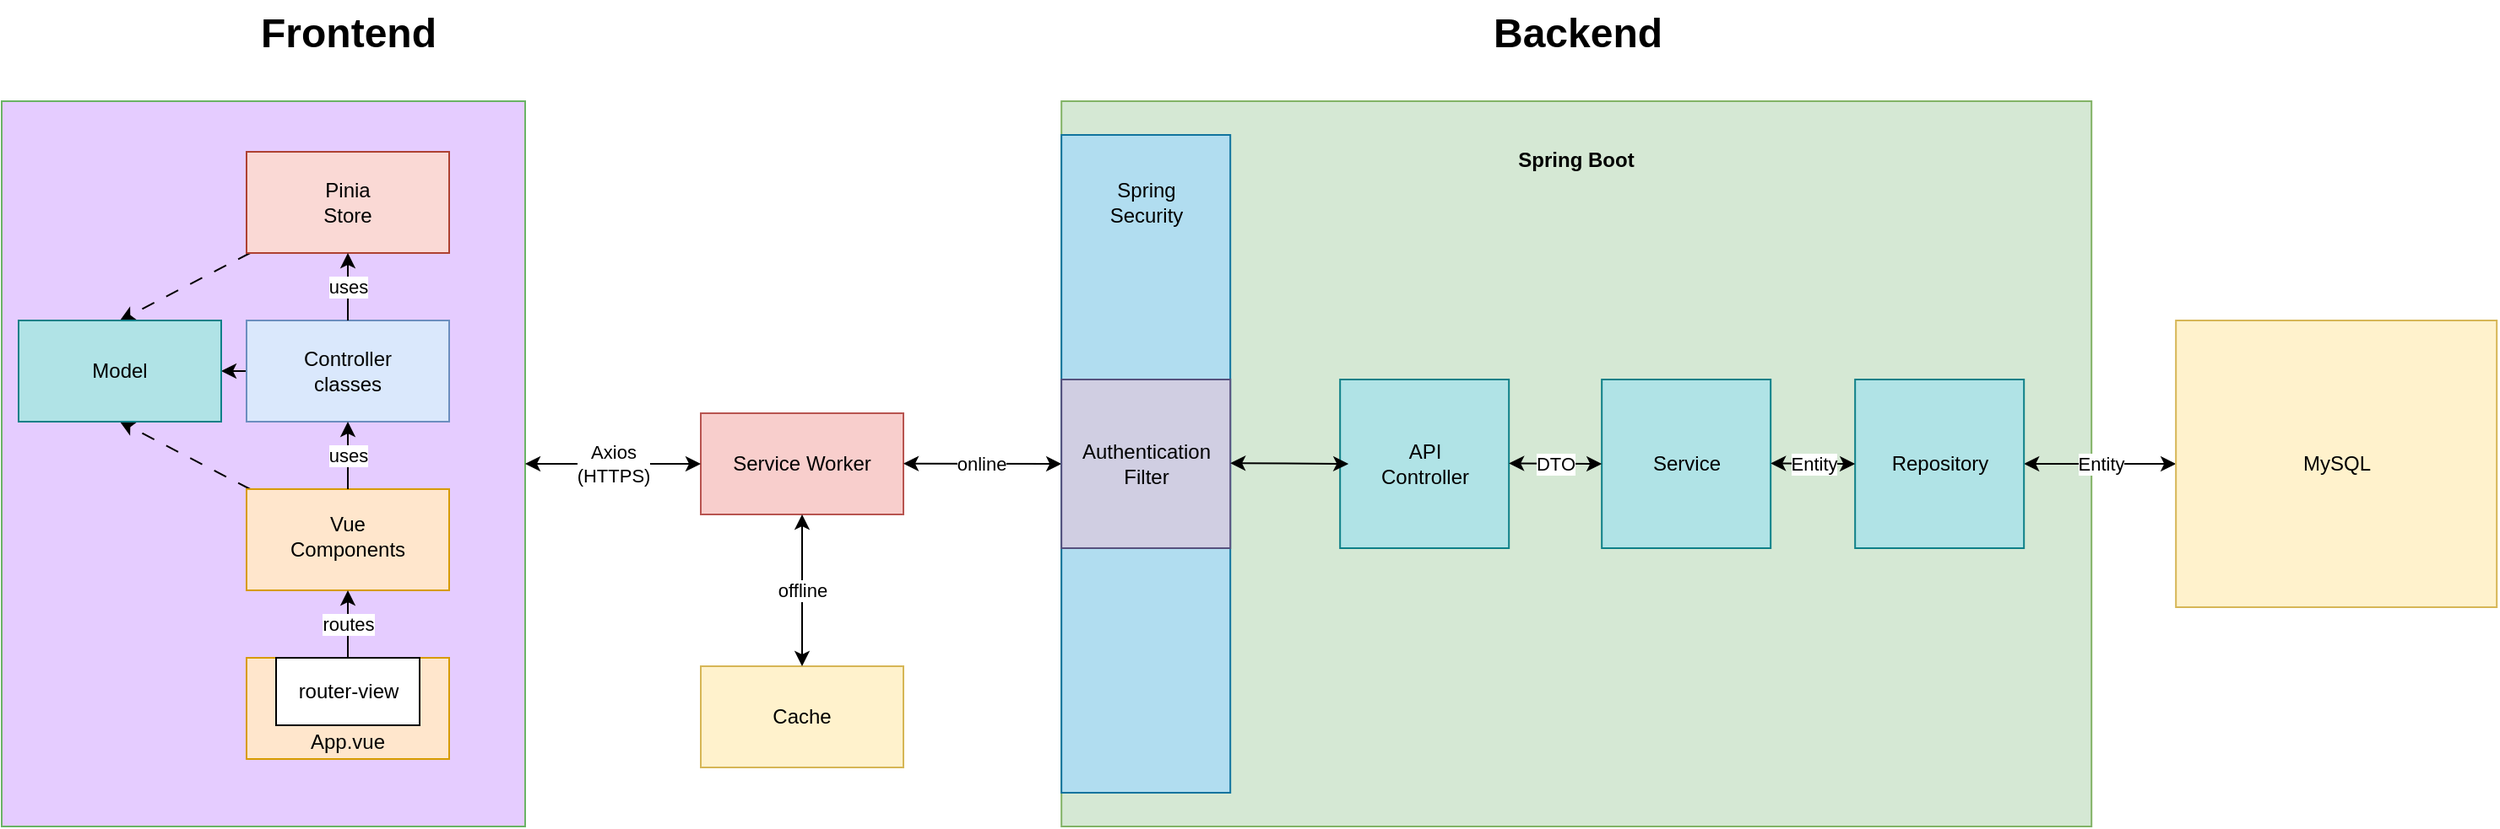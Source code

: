 <mxfile version="20.8.5" type="device"><diagram id="NZyjT9SwECnaKpOQKgwE" name="Seite-1"><mxGraphModel dx="1793" dy="995" grid="1" gridSize="10" guides="1" tooltips="1" connect="1" arrows="1" fold="1" page="1" pageScale="1" pageWidth="827" pageHeight="1169" math="0" shadow="0"><root><mxCell id="0"/><mxCell id="1" parent="0"/><mxCell id="Xv0Fjq3ZAIRhX5ZnIrpA-38" value="" style="rounded=0;whiteSpace=wrap;html=1;comic=0;strokeColor=#82b366;fillColor=#d5e8d4;" vertex="1" parent="1"><mxGeometry x="627.59" y="210" width="610" height="430" as="geometry"/></mxCell><mxCell id="Xv0Fjq3ZAIRhX5ZnIrpA-2" value="" style="rounded=0;whiteSpace=wrap;html=1;fillColor=#E5CCFF;strokeColor=#6ab365;comic=0;" vertex="1" parent="1"><mxGeometry y="210" width="310" height="430" as="geometry"/></mxCell><mxCell id="Xv0Fjq3ZAIRhX5ZnIrpA-3" value="Frontend" style="text;strokeColor=none;fillColor=none;html=1;fontSize=24;fontStyle=1;verticalAlign=middle;align=center;" vertex="1" parent="1"><mxGeometry x="155" y="150" width="100" height="40" as="geometry"/></mxCell><mxCell id="Xv0Fjq3ZAIRhX5ZnIrpA-4" value="" style="rounded=0;whiteSpace=wrap;html=1;fillColor=#ffe6cc;strokeColor=#d79b00;" vertex="1" parent="1"><mxGeometry x="145" y="540" width="120" height="60" as="geometry"/></mxCell><mxCell id="Xv0Fjq3ZAIRhX5ZnIrpA-5" value="App.vue" style="text;html=1;strokeColor=none;fillColor=none;align=center;verticalAlign=middle;whiteSpace=wrap;rounded=0;" vertex="1" parent="1"><mxGeometry x="175" y="575" width="60" height="30" as="geometry"/></mxCell><mxCell id="Xv0Fjq3ZAIRhX5ZnIrpA-6" value="" style="rounded=0;whiteSpace=wrap;html=1;" vertex="1" parent="1"><mxGeometry x="162.5" y="540" width="85" height="40" as="geometry"/></mxCell><mxCell id="Xv0Fjq3ZAIRhX5ZnIrpA-7" value="router-view" style="text;html=1;strokeColor=none;fillColor=none;align=center;verticalAlign=middle;whiteSpace=wrap;rounded=0;" vertex="1" parent="1"><mxGeometry x="172.5" y="545" width="65" height="30" as="geometry"/></mxCell><mxCell id="Xv0Fjq3ZAIRhX5ZnIrpA-49" style="rounded=0;orthogonalLoop=1;jettySize=auto;html=1;entryX=0.5;entryY=1;entryDx=0;entryDy=0;startArrow=none;startFill=0;dashed=1;dashPattern=8 8;" edge="1" parent="1" source="Xv0Fjq3ZAIRhX5ZnIrpA-8" target="Xv0Fjq3ZAIRhX5ZnIrpA-48"><mxGeometry relative="1" as="geometry"/></mxCell><mxCell id="Xv0Fjq3ZAIRhX5ZnIrpA-8" value="" style="rounded=0;whiteSpace=wrap;html=1;fillColor=#ffe6cc;strokeColor=#d79b00;" vertex="1" parent="1"><mxGeometry x="145" y="440" width="120" height="60" as="geometry"/></mxCell><mxCell id="Xv0Fjq3ZAIRhX5ZnIrpA-10" value="Vue&lt;br&gt;Components" style="text;html=1;strokeColor=none;fillColor=none;align=center;verticalAlign=middle;whiteSpace=wrap;rounded=0;" vertex="1" parent="1"><mxGeometry x="175" y="450" width="60" height="35" as="geometry"/></mxCell><mxCell id="Xv0Fjq3ZAIRhX5ZnIrpA-11" value="" style="endArrow=classic;html=1;rounded=0;exitX=0.5;exitY=0;exitDx=0;exitDy=0;" edge="1" parent="1" source="Xv0Fjq3ZAIRhX5ZnIrpA-6" target="Xv0Fjq3ZAIRhX5ZnIrpA-8"><mxGeometry relative="1" as="geometry"><mxPoint x="200" y="540" as="sourcePoint"/><mxPoint x="300" y="540" as="targetPoint"/></mxGeometry></mxCell><mxCell id="Xv0Fjq3ZAIRhX5ZnIrpA-12" value="routes" style="edgeLabel;resizable=0;html=1;align=center;verticalAlign=middle;" connectable="0" vertex="1" parent="Xv0Fjq3ZAIRhX5ZnIrpA-11"><mxGeometry relative="1" as="geometry"/></mxCell><mxCell id="Xv0Fjq3ZAIRhX5ZnIrpA-50" style="edgeStyle=none;rounded=0;orthogonalLoop=1;jettySize=auto;html=1;entryX=0.5;entryY=0;entryDx=0;entryDy=0;startArrow=none;startFill=0;dashed=1;dashPattern=8 8;" edge="1" parent="1" source="Xv0Fjq3ZAIRhX5ZnIrpA-13" target="Xv0Fjq3ZAIRhX5ZnIrpA-48"><mxGeometry relative="1" as="geometry"/></mxCell><mxCell id="Xv0Fjq3ZAIRhX5ZnIrpA-13" value="Pinia&lt;br&gt;Store" style="rounded=0;whiteSpace=wrap;html=1;fillColor=#fad9d5;strokeColor=#ae4132;" vertex="1" parent="1"><mxGeometry x="145" y="240" width="120" height="60" as="geometry"/></mxCell><mxCell id="Xv0Fjq3ZAIRhX5ZnIrpA-51" style="edgeStyle=none;rounded=0;orthogonalLoop=1;jettySize=auto;html=1;startArrow=none;startFill=0;dashed=1;dashPattern=8 8;" edge="1" parent="1" source="Xv0Fjq3ZAIRhX5ZnIrpA-14" target="Xv0Fjq3ZAIRhX5ZnIrpA-48"><mxGeometry relative="1" as="geometry"/></mxCell><mxCell id="Xv0Fjq3ZAIRhX5ZnIrpA-14" value="Controller&lt;br&gt;classes" style="rounded=0;whiteSpace=wrap;html=1;fillColor=#dae8fc;strokeColor=#6c8ebf;" vertex="1" parent="1"><mxGeometry x="145" y="340" width="120" height="60" as="geometry"/></mxCell><mxCell id="Xv0Fjq3ZAIRhX5ZnIrpA-15" value="" style="endArrow=classic;html=1;rounded=0;exitX=0.5;exitY=0;exitDx=0;exitDy=0;" edge="1" parent="1" source="Xv0Fjq3ZAIRhX5ZnIrpA-8" target="Xv0Fjq3ZAIRhX5ZnIrpA-14"><mxGeometry relative="1" as="geometry"><mxPoint x="200" y="440" as="sourcePoint"/><mxPoint x="300" y="440" as="targetPoint"/></mxGeometry></mxCell><mxCell id="Xv0Fjq3ZAIRhX5ZnIrpA-16" value="uses" style="edgeLabel;resizable=0;html=1;align=center;verticalAlign=middle;" connectable="0" vertex="1" parent="Xv0Fjq3ZAIRhX5ZnIrpA-15"><mxGeometry relative="1" as="geometry"/></mxCell><mxCell id="Xv0Fjq3ZAIRhX5ZnIrpA-18" value="" style="endArrow=classic;html=1;rounded=0;entryX=0.5;entryY=1;entryDx=0;entryDy=0;" edge="1" parent="1" source="Xv0Fjq3ZAIRhX5ZnIrpA-14" target="Xv0Fjq3ZAIRhX5ZnIrpA-13"><mxGeometry relative="1" as="geometry"><mxPoint x="205" y="240" as="sourcePoint"/><mxPoint x="205" y="240" as="targetPoint"/></mxGeometry></mxCell><mxCell id="Xv0Fjq3ZAIRhX5ZnIrpA-19" value="uses" style="edgeLabel;resizable=0;html=1;align=center;verticalAlign=middle;" connectable="0" vertex="1" parent="Xv0Fjq3ZAIRhX5ZnIrpA-18"><mxGeometry relative="1" as="geometry"/></mxCell><mxCell id="Xv0Fjq3ZAIRhX5ZnIrpA-20" value="Service Worker" style="rounded=0;whiteSpace=wrap;html=1;fillColor=#f8cecc;strokeColor=#b85450;" vertex="1" parent="1"><mxGeometry x="414" y="395" width="120" height="60" as="geometry"/></mxCell><mxCell id="Xv0Fjq3ZAIRhX5ZnIrpA-22" value="" style="endArrow=classic;html=1;rounded=0;exitX=1;exitY=0.5;exitDx=0;exitDy=0;entryX=0;entryY=0.5;entryDx=0;entryDy=0;startArrow=classic;startFill=1;" edge="1" parent="1" source="Xv0Fjq3ZAIRhX5ZnIrpA-2" target="Xv0Fjq3ZAIRhX5ZnIrpA-20"><mxGeometry relative="1" as="geometry"><mxPoint x="310" y="430" as="sourcePoint"/><mxPoint x="410" y="430" as="targetPoint"/></mxGeometry></mxCell><mxCell id="Xv0Fjq3ZAIRhX5ZnIrpA-23" value="Axios&lt;br&gt;(HTTPS)" style="edgeLabel;resizable=0;html=1;align=center;verticalAlign=middle;" connectable="0" vertex="1" parent="Xv0Fjq3ZAIRhX5ZnIrpA-22"><mxGeometry relative="1" as="geometry"/></mxCell><mxCell id="Xv0Fjq3ZAIRhX5ZnIrpA-28" value="" style="endArrow=classic;html=1;rounded=0;entryX=0;entryY=0.5;entryDx=0;entryDy=0;startArrow=classic;startFill=1;" edge="1" parent="1" target="Xv0Fjq3ZAIRhX5ZnIrpA-36"><mxGeometry relative="1" as="geometry"><mxPoint x="534" y="424.83" as="sourcePoint"/><mxPoint x="650" y="425" as="targetPoint"/></mxGeometry></mxCell><mxCell id="Xv0Fjq3ZAIRhX5ZnIrpA-29" value="online" style="edgeLabel;resizable=0;html=1;align=center;verticalAlign=middle;" connectable="0" vertex="1" parent="Xv0Fjq3ZAIRhX5ZnIrpA-28"><mxGeometry relative="1" as="geometry"><mxPoint x="-1" as="offset"/></mxGeometry></mxCell><mxCell id="Xv0Fjq3ZAIRhX5ZnIrpA-31" value="Cache" style="rounded=0;whiteSpace=wrap;html=1;fillColor=#fff2cc;strokeColor=#d6b656;" vertex="1" parent="1"><mxGeometry x="414" y="545" width="120" height="60" as="geometry"/></mxCell><mxCell id="Xv0Fjq3ZAIRhX5ZnIrpA-32" value="" style="endArrow=classic;html=1;rounded=0;entryX=0.5;entryY=0;entryDx=0;entryDy=0;startArrow=classic;startFill=1;exitX=0.5;exitY=1;exitDx=0;exitDy=0;" edge="1" parent="1" source="Xv0Fjq3ZAIRhX5ZnIrpA-20" target="Xv0Fjq3ZAIRhX5ZnIrpA-31"><mxGeometry relative="1" as="geometry"><mxPoint x="470" y="455.0" as="sourcePoint"/><mxPoint x="586" y="455.17" as="targetPoint"/></mxGeometry></mxCell><mxCell id="Xv0Fjq3ZAIRhX5ZnIrpA-33" value="offline" style="edgeLabel;resizable=0;html=1;align=center;verticalAlign=middle;" connectable="0" vertex="1" parent="Xv0Fjq3ZAIRhX5ZnIrpA-32"><mxGeometry relative="1" as="geometry"/></mxCell><mxCell id="Xv0Fjq3ZAIRhX5ZnIrpA-34" value="&lt;b&gt;Spring Boot&lt;/b&gt;" style="text;html=1;strokeColor=none;fillColor=none;align=center;verticalAlign=middle;whiteSpace=wrap;rounded=0;" vertex="1" parent="1"><mxGeometry x="870.09" y="230" width="125" height="30" as="geometry"/></mxCell><mxCell id="Xv0Fjq3ZAIRhX5ZnIrpA-35" value="" style="rounded=0;whiteSpace=wrap;html=1;strokeColor=#10739e;fillColor=#b1ddf0;" vertex="1" parent="1"><mxGeometry x="627.59" y="230" width="100" height="390" as="geometry"/></mxCell><mxCell id="Xv0Fjq3ZAIRhX5ZnIrpA-36" value="Authentication&lt;br&gt;Filter" style="whiteSpace=wrap;html=1;aspect=fixed;strokeColor=#56517e;fillColor=#d0cee2;" vertex="1" parent="1"><mxGeometry x="627.59" y="375" width="100" height="100" as="geometry"/></mxCell><mxCell id="Xv0Fjq3ZAIRhX5ZnIrpA-37" value="Backend" style="text;strokeColor=none;fillColor=none;html=1;fontSize=24;fontStyle=1;verticalAlign=middle;align=center;" vertex="1" parent="1"><mxGeometry x="882.59" y="150" width="100" height="40" as="geometry"/></mxCell><mxCell id="Xv0Fjq3ZAIRhX5ZnIrpA-39" value="API&lt;br&gt;Controller" style="whiteSpace=wrap;html=1;aspect=fixed;strokeColor=#0e8088;fillColor=#b0e3e6;" vertex="1" parent="1"><mxGeometry x="792.59" y="375" width="100" height="100" as="geometry"/></mxCell><mxCell id="Xv0Fjq3ZAIRhX5ZnIrpA-40" value="Service" style="whiteSpace=wrap;html=1;aspect=fixed;strokeColor=#0e8088;fillColor=#b0e3e6;" vertex="1" parent="1"><mxGeometry x="947.59" y="375" width="100" height="100" as="geometry"/></mxCell><mxCell id="Xv0Fjq3ZAIRhX5ZnIrpA-53" value="Entity" style="edgeStyle=none;rounded=0;orthogonalLoop=1;jettySize=auto;html=1;startArrow=classic;startFill=1;" edge="1" parent="1" source="Xv0Fjq3ZAIRhX5ZnIrpA-41" target="Xv0Fjq3ZAIRhX5ZnIrpA-52"><mxGeometry relative="1" as="geometry"/></mxCell><mxCell id="Xv0Fjq3ZAIRhX5ZnIrpA-41" value="Repository" style="whiteSpace=wrap;html=1;aspect=fixed;strokeColor=#0e8088;fillColor=#b0e3e6;" vertex="1" parent="1"><mxGeometry x="1097.59" y="375" width="100" height="100" as="geometry"/></mxCell><mxCell id="Xv0Fjq3ZAIRhX5ZnIrpA-42" value="" style="endArrow=classic;html=1;rounded=0;startArrow=classic;startFill=1;" edge="1" parent="1"><mxGeometry relative="1" as="geometry"><mxPoint x="727.59" y="424.58" as="sourcePoint"/><mxPoint x="797.59" y="425" as="targetPoint"/></mxGeometry></mxCell><mxCell id="Xv0Fjq3ZAIRhX5ZnIrpA-44" value="" style="endArrow=classic;html=1;rounded=0;startArrow=classic;startFill=1;" edge="1" parent="1"><mxGeometry relative="1" as="geometry"><mxPoint x="892.59" y="424.71" as="sourcePoint"/><mxPoint x="947.59" y="425" as="targetPoint"/></mxGeometry></mxCell><mxCell id="Xv0Fjq3ZAIRhX5ZnIrpA-45" value="DTO" style="edgeLabel;resizable=0;html=1;align=center;verticalAlign=middle;" connectable="0" vertex="1" parent="Xv0Fjq3ZAIRhX5ZnIrpA-44"><mxGeometry relative="1" as="geometry"/></mxCell><mxCell id="Xv0Fjq3ZAIRhX5ZnIrpA-46" value="" style="endArrow=classic;html=1;rounded=0;startArrow=classic;startFill=1;" edge="1" parent="1"><mxGeometry relative="1" as="geometry"><mxPoint x="1047.59" y="424.71" as="sourcePoint"/><mxPoint x="1097.59" y="425" as="targetPoint"/></mxGeometry></mxCell><mxCell id="Xv0Fjq3ZAIRhX5ZnIrpA-47" value="Entity" style="edgeLabel;resizable=0;html=1;align=center;verticalAlign=middle;" connectable="0" vertex="1" parent="Xv0Fjq3ZAIRhX5ZnIrpA-46"><mxGeometry relative="1" as="geometry"/></mxCell><mxCell id="Xv0Fjq3ZAIRhX5ZnIrpA-48" value="Model" style="rounded=0;whiteSpace=wrap;html=1;fillColor=#b0e3e6;strokeColor=#0e8088;" vertex="1" parent="1"><mxGeometry x="10" y="340" width="120" height="60" as="geometry"/></mxCell><mxCell id="Xv0Fjq3ZAIRhX5ZnIrpA-52" value="MySQL" style="rounded=0;whiteSpace=wrap;html=1;comic=0;strokeColor=#d6b656;fillColor=#fff2cc;" vertex="1" parent="1"><mxGeometry x="1287.59" y="340" width="190" height="170" as="geometry"/></mxCell><mxCell id="Xv0Fjq3ZAIRhX5ZnIrpA-54" value="Spring&lt;br&gt;Security" style="text;html=1;strokeColor=none;fillColor=none;align=center;verticalAlign=middle;whiteSpace=wrap;rounded=0;comic=0;" vertex="1" parent="1"><mxGeometry x="648" y="255" width="60" height="30" as="geometry"/></mxCell></root></mxGraphModel></diagram></mxfile>